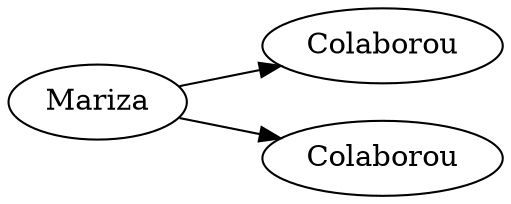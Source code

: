 digraph {
rankdir=LR;
"Tiago Miranda"[URL="Tiago Miranda.html"];
 "Tiago Miranda" -> {};






"Mariza"[URL="Mariza.html"];
 "Mariza" -> { "Artur Batalha"[URL="Artur Batalha.html", label="Colaborou"]; "Tiago Miranda"[URL="Tiago Miranda.html", label="Colaborou"];};






}